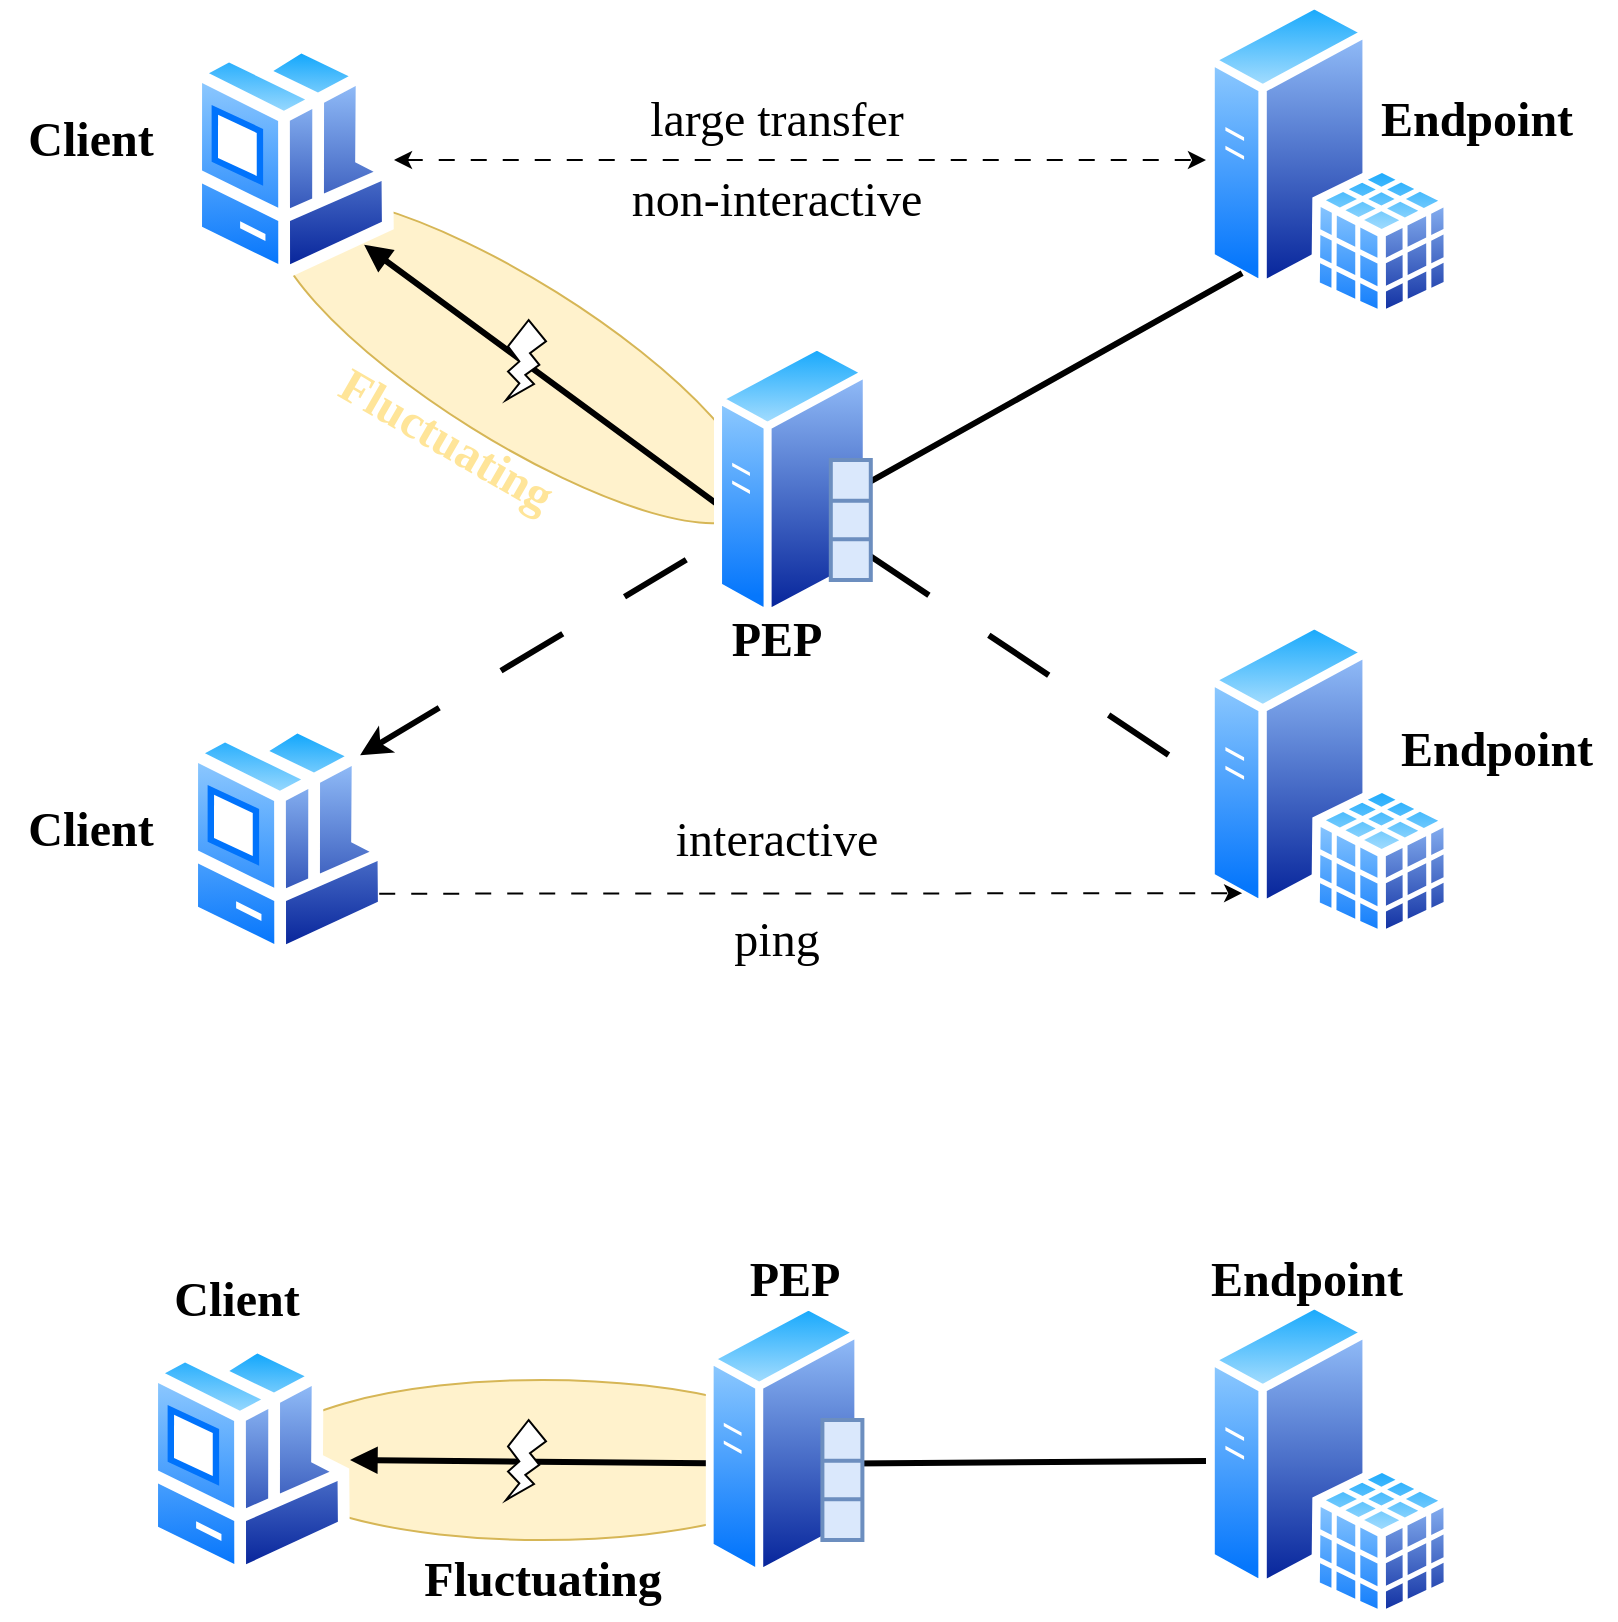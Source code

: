 <mxfile version="24.1.0" type="device">
  <diagram name="Page-1" id="1RzEFaOIlWaM-WirTFdZ">
    <mxGraphModel dx="1306" dy="879" grid="0" gridSize="10" guides="1" tooltips="1" connect="1" arrows="1" fold="1" page="1" pageScale="1" pageWidth="827" pageHeight="1169" math="0" shadow="0">
      <root>
        <mxCell id="0" />
        <mxCell id="1" parent="0" />
        <mxCell id="EIi2rDB1gSw5DZKnVNfG-16" value="" style="ellipse;whiteSpace=wrap;html=1;fontFamily=Times New Roman;fontSize=24;rotation=0;fillColor=#fff2cc;strokeColor=#d6b656;" parent="1" vertex="1">
          <mxGeometry x="148.2" y="900" width="280" height="80" as="geometry" />
        </mxCell>
        <mxCell id="53W-j4bIFkD6rnpGP8-M-22" value="" style="ellipse;whiteSpace=wrap;html=1;fontFamily=Times New Roman;fontSize=24;rotation=32;fillColor=#fff2cc;strokeColor=#d6b656;" parent="1" vertex="1">
          <mxGeometry x="134" y="350" width="280" height="80" as="geometry" />
        </mxCell>
        <mxCell id="53W-j4bIFkD6rnpGP8-M-17" style="edgeStyle=orthogonalEdgeStyle;rounded=0;orthogonalLoop=1;jettySize=auto;html=1;dashed=1;dashPattern=8 8;fontFamily=Times New Roman;fontSize=24;startArrow=classic;startFill=1;" parent="1" source="53W-j4bIFkD6rnpGP8-M-2" target="53W-j4bIFkD6rnpGP8-M-3" edge="1">
          <mxGeometry relative="1" as="geometry" />
        </mxCell>
        <mxCell id="53W-j4bIFkD6rnpGP8-M-19" value="large transfer" style="edgeLabel;html=1;align=center;verticalAlign=middle;resizable=0;points=[];fontSize=24;fontFamily=Times New Roman;" parent="53W-j4bIFkD6rnpGP8-M-17" vertex="1" connectable="0">
          <mxGeometry x="0.163" y="-1" relative="1" as="geometry">
            <mxPoint x="-45" y="-21" as="offset" />
          </mxGeometry>
        </mxCell>
        <mxCell id="53W-j4bIFkD6rnpGP8-M-2" value="" style="aspect=fixed;perimeter=ellipsePerimeter;html=1;align=center;shadow=0;dashed=0;spacingTop=3;image;image=img/lib/active_directory/workstation_client.svg;fontFamily=Times New Roman;" parent="1" vertex="1">
          <mxGeometry x="112" y="230" width="102" height="120" as="geometry" />
        </mxCell>
        <mxCell id="53W-j4bIFkD6rnpGP8-M-3" value="" style="aspect=fixed;perimeter=ellipsePerimeter;html=1;align=center;shadow=0;dashed=0;spacingTop=3;image;image=img/lib/active_directory/sql_server.svg;fontFamily=Times New Roman;" parent="1" vertex="1">
          <mxGeometry x="620" y="210" width="123.2" height="160" as="geometry" />
        </mxCell>
        <mxCell id="53W-j4bIFkD6rnpGP8-M-5" value="" style="aspect=fixed;perimeter=ellipsePerimeter;html=1;align=center;shadow=0;dashed=0;spacingTop=3;image;image=img/lib/active_directory/workstation_client.svg;fontFamily=Times New Roman;" parent="1" vertex="1">
          <mxGeometry x="110" y="570" width="102" height="120" as="geometry" />
        </mxCell>
        <mxCell id="53W-j4bIFkD6rnpGP8-M-6" value="" style="aspect=fixed;perimeter=ellipsePerimeter;html=1;align=center;shadow=0;dashed=0;spacingTop=3;image;image=img/lib/active_directory/sql_server.svg;fontFamily=Times New Roman;" parent="1" vertex="1">
          <mxGeometry x="620" y="520" width="123.2" height="160" as="geometry" />
        </mxCell>
        <mxCell id="53W-j4bIFkD6rnpGP8-M-8" value="&lt;font&gt;&lt;span style=&quot;font-size: 24px;&quot;&gt;&lt;b&gt;Client&lt;/b&gt;&lt;/span&gt;&lt;/font&gt;" style="text;html=1;align=center;verticalAlign=middle;resizable=0;points=[];autosize=1;strokeColor=none;fillColor=none;fontFamily=Times New Roman;" parent="1" vertex="1">
          <mxGeometry x="17" y="605" width="90" height="40" as="geometry" />
        </mxCell>
        <mxCell id="53W-j4bIFkD6rnpGP8-M-9" value="&lt;b style=&quot;border-color: var(--border-color);&quot;&gt;&lt;font style=&quot;border-color: var(--border-color); font-size: 24px;&quot;&gt;Endpoint&lt;/font&gt;&lt;/b&gt;" style="text;html=1;align=center;verticalAlign=middle;resizable=0;points=[];autosize=1;strokeColor=none;fillColor=none;fontFamily=Times New Roman;" parent="1" vertex="1">
          <mxGeometry x="705" y="565" width="120" height="40" as="geometry" />
        </mxCell>
        <mxCell id="53W-j4bIFkD6rnpGP8-M-10" value="&lt;font&gt;&lt;span style=&quot;font-size: 24px;&quot;&gt;&lt;b&gt;Client&lt;/b&gt;&lt;/span&gt;&lt;/font&gt;" style="text;html=1;align=center;verticalAlign=middle;resizable=0;points=[];autosize=1;strokeColor=none;fillColor=none;fontFamily=Times New Roman;" parent="1" vertex="1">
          <mxGeometry x="17" y="260" width="90" height="40" as="geometry" />
        </mxCell>
        <mxCell id="53W-j4bIFkD6rnpGP8-M-11" value="&lt;b&gt;&lt;font style=&quot;font-size: 24px;&quot;&gt;Endpoint&lt;/font&gt;&lt;/b&gt;" style="text;html=1;align=center;verticalAlign=middle;resizable=0;points=[];autosize=1;strokeColor=none;fillColor=none;fontFamily=Times New Roman;" parent="1" vertex="1">
          <mxGeometry x="695" y="250" width="120" height="40" as="geometry" />
        </mxCell>
        <mxCell id="53W-j4bIFkD6rnpGP8-M-13" value="" style="endArrow=none;html=1;rounded=0;fontFamily=Times New Roman;fontSize=24;exitX=1;exitY=0;exitDx=0;exitDy=0;entryX=0;entryY=0.5;entryDx=0;entryDy=0;jumpSize=3;strokeWidth=3;dashed=1;dashPattern=12 12;endFill=0;startArrow=classic;startFill=1;" parent="1" source="53W-j4bIFkD6rnpGP8-M-5" target="53W-j4bIFkD6rnpGP8-M-6" edge="1">
          <mxGeometry width="50" height="50" relative="1" as="geometry">
            <mxPoint x="390" y="520" as="sourcePoint" />
            <mxPoint x="440" y="470" as="targetPoint" />
            <Array as="points">
              <mxPoint x="410" y="460" />
            </Array>
          </mxGeometry>
        </mxCell>
        <mxCell id="53W-j4bIFkD6rnpGP8-M-14" value="" style="endArrow=none;html=1;rounded=0;fontFamily=Times New Roman;fontSize=24;exitX=1;exitY=1;exitDx=0;exitDy=0;entryX=0;entryY=1;entryDx=0;entryDy=0;strokeWidth=3;startArrow=block;startFill=1;endFill=0;" parent="1" source="53W-j4bIFkD6rnpGP8-M-2" target="53W-j4bIFkD6rnpGP8-M-3" edge="1">
          <mxGeometry width="50" height="50" relative="1" as="geometry">
            <mxPoint x="374.0" y="480.0" as="sourcePoint" />
            <mxPoint x="440" y="470" as="targetPoint" />
            <Array as="points">
              <mxPoint x="400" y="480" />
            </Array>
          </mxGeometry>
        </mxCell>
        <mxCell id="53W-j4bIFkD6rnpGP8-M-4" value="" style="aspect=fixed;perimeter=ellipsePerimeter;html=1;align=center;shadow=0;dashed=0;spacingTop=3;image;image=img/lib/active_directory/generic_server.svg;fontFamily=Times New Roman;" parent="1" vertex="1">
          <mxGeometry x="374" y="380" width="78.4" height="140" as="geometry" />
        </mxCell>
        <mxCell id="53W-j4bIFkD6rnpGP8-M-15" value="" style="endArrow=classic;html=1;rounded=0;fontFamily=Times New Roman;fontSize=24;entryX=0;entryY=1;entryDx=0;entryDy=0;exitX=1;exitY=0.75;exitDx=0;exitDy=0;dashed=1;dashPattern=8 8;" parent="1" source="53W-j4bIFkD6rnpGP8-M-5" target="53W-j4bIFkD6rnpGP8-M-6" edge="1">
          <mxGeometry width="50" height="50" relative="1" as="geometry">
            <mxPoint x="390" y="520" as="sourcePoint" />
            <mxPoint x="440" y="470" as="targetPoint" />
          </mxGeometry>
        </mxCell>
        <mxCell id="53W-j4bIFkD6rnpGP8-M-16" value="ping" style="edgeLabel;html=1;align=center;verticalAlign=middle;resizable=0;points=[];fontSize=24;fontFamily=Times New Roman;" parent="53W-j4bIFkD6rnpGP8-M-15" vertex="1" connectable="0">
          <mxGeometry x="0.179" y="-2" relative="1" as="geometry">
            <mxPoint x="-56" y="21" as="offset" />
          </mxGeometry>
        </mxCell>
        <mxCell id="53W-j4bIFkD6rnpGP8-M-20" value="non-interactive" style="text;html=1;align=center;verticalAlign=middle;resizable=0;points=[];autosize=1;strokeColor=none;fillColor=none;fontSize=24;fontFamily=Times New Roman;" parent="1" vertex="1">
          <mxGeometry x="319.8" y="290" width="170" height="40" as="geometry" />
        </mxCell>
        <mxCell id="53W-j4bIFkD6rnpGP8-M-21" value="interactive" style="text;html=1;align=center;verticalAlign=middle;resizable=0;points=[];autosize=1;strokeColor=none;fillColor=none;fontSize=24;fontFamily=Times New Roman;" parent="1" vertex="1">
          <mxGeometry x="344.8" y="610" width="120" height="40" as="geometry" />
        </mxCell>
        <mxCell id="53W-j4bIFkD6rnpGP8-M-7" value="&lt;b&gt;&lt;font style=&quot;font-size: 24px;&quot;&gt;PEP&lt;/font&gt;&lt;/b&gt;" style="text;html=1;align=center;verticalAlign=middle;resizable=0;points=[];autosize=1;strokeColor=none;fillColor=none;fontFamily=Times New Roman;" parent="1" vertex="1">
          <mxGeometry x="369.8" y="510" width="70" height="40" as="geometry" />
        </mxCell>
        <mxCell id="53W-j4bIFkD6rnpGP8-M-24" value="&lt;b style=&quot;&quot;&gt;&lt;font color=&quot;#ffe599&quot;&gt;Fluctuating&lt;/font&gt;&lt;/b&gt;" style="text;html=1;align=center;verticalAlign=middle;resizable=0;points=[];autosize=1;strokeColor=none;fillColor=none;fontSize=24;fontFamily=Times New Roman;rotation=30;shadow=0;" parent="1" vertex="1">
          <mxGeometry x="170" y="410" width="140" height="40" as="geometry" />
        </mxCell>
        <mxCell id="53W-j4bIFkD6rnpGP8-M-28" value="" style="strokeWidth=2;html=1;shape=mxgraph.lean_mapping.buffer_or_safety_stock;shadow=0;fontFamily=Times New Roman;fontSize=24;fillColor=#dae8fc;strokeColor=#6c8ebf;" parent="1" vertex="1">
          <mxGeometry x="432.4" y="440" width="20" height="60" as="geometry" />
        </mxCell>
        <mxCell id="EIi2rDB1gSw5DZKnVNfG-7" value="" style="aspect=fixed;perimeter=ellipsePerimeter;html=1;align=center;shadow=0;dashed=0;spacingTop=3;image;image=img/lib/active_directory/workstation_client.svg;fontFamily=Times New Roman;" parent="1" vertex="1">
          <mxGeometry x="90" y="880" width="102" height="120" as="geometry" />
        </mxCell>
        <mxCell id="EIi2rDB1gSw5DZKnVNfG-8" value="" style="aspect=fixed;perimeter=ellipsePerimeter;html=1;align=center;shadow=0;dashed=0;spacingTop=3;image;image=img/lib/active_directory/sql_server.svg;fontFamily=Times New Roman;" parent="1" vertex="1">
          <mxGeometry x="620" y="860" width="123.2" height="160" as="geometry" />
        </mxCell>
        <mxCell id="EIi2rDB1gSw5DZKnVNfG-9" value="&lt;font&gt;&lt;span style=&quot;font-size: 24px;&quot;&gt;&lt;b&gt;Client&lt;/b&gt;&lt;/span&gt;&lt;/font&gt;" style="text;html=1;align=center;verticalAlign=middle;resizable=0;points=[];autosize=1;strokeColor=none;fillColor=none;fontFamily=Times New Roman;" parent="1" vertex="1">
          <mxGeometry x="90" y="840" width="90" height="40" as="geometry" />
        </mxCell>
        <mxCell id="EIi2rDB1gSw5DZKnVNfG-10" value="&lt;b&gt;&lt;font style=&quot;font-size: 24px;&quot;&gt;Endpoint&lt;/font&gt;&lt;/b&gt;" style="text;html=1;align=center;verticalAlign=middle;resizable=0;points=[];autosize=1;strokeColor=none;fillColor=none;fontFamily=Times New Roman;" parent="1" vertex="1">
          <mxGeometry x="610" y="830" width="120" height="40" as="geometry" />
        </mxCell>
        <mxCell id="EIi2rDB1gSw5DZKnVNfG-11" value="" style="endArrow=none;html=1;rounded=0;fontFamily=Times New Roman;fontSize=24;exitX=1;exitY=0.5;exitDx=0;exitDy=0;strokeWidth=3;startArrow=block;startFill=1;endFill=0;" parent="1" source="EIi2rDB1gSw5DZKnVNfG-7" target="EIi2rDB1gSw5DZKnVNfG-8" edge="1">
          <mxGeometry width="50" height="50" relative="1" as="geometry">
            <mxPoint x="372.0" y="1090.0" as="sourcePoint" />
            <mxPoint x="438" y="1080" as="targetPoint" />
            <Array as="points">
              <mxPoint x="410" y="942" />
            </Array>
          </mxGeometry>
        </mxCell>
        <mxCell id="EIi2rDB1gSw5DZKnVNfG-12" value="" style="aspect=fixed;perimeter=ellipsePerimeter;html=1;align=center;shadow=0;dashed=0;spacingTop=3;image;image=img/lib/active_directory/generic_server.svg;fontFamily=Times New Roman;" parent="1" vertex="1">
          <mxGeometry x="369.8" y="860" width="78.4" height="140" as="geometry" />
        </mxCell>
        <mxCell id="EIi2rDB1gSw5DZKnVNfG-13" value="" style="strokeWidth=2;html=1;shape=mxgraph.lean_mapping.buffer_or_safety_stock;shadow=0;fontFamily=Times New Roman;fontSize=24;fillColor=#dae8fc;strokeColor=#6c8ebf;" parent="1" vertex="1">
          <mxGeometry x="428.2" y="920" width="20" height="60" as="geometry" />
        </mxCell>
        <mxCell id="EIi2rDB1gSw5DZKnVNfG-17" value="&lt;b style=&quot;&quot;&gt;Fluctuating&lt;/b&gt;" style="text;html=1;align=center;verticalAlign=middle;resizable=0;points=[];autosize=1;strokeColor=none;fillColor=none;fontSize=24;fontFamily=Times New Roman;rotation=0;shadow=0;" parent="1" vertex="1">
          <mxGeometry x="218.2" y="980" width="140" height="40" as="geometry" />
        </mxCell>
        <mxCell id="EIi2rDB1gSw5DZKnVNfG-18" value="&lt;b&gt;&lt;font style=&quot;font-size: 24px;&quot;&gt;PEP&lt;/font&gt;&lt;/b&gt;" style="text;html=1;align=center;verticalAlign=middle;resizable=0;points=[];autosize=1;strokeColor=none;fillColor=none;fontFamily=Times New Roman;" parent="1" vertex="1">
          <mxGeometry x="379" y="830" width="70" height="40" as="geometry" />
        </mxCell>
        <mxCell id="EIi2rDB1gSw5DZKnVNfG-19" value="" style="verticalLabelPosition=bottom;verticalAlign=top;html=1;shape=mxgraph.basic.flash" parent="1" vertex="1">
          <mxGeometry x="270" y="920" width="20" height="40" as="geometry" />
        </mxCell>
        <mxCell id="EIi2rDB1gSw5DZKnVNfG-20" value="" style="verticalLabelPosition=bottom;verticalAlign=top;html=1;shape=mxgraph.basic.flash" parent="1" vertex="1">
          <mxGeometry x="270" y="370" width="20" height="40" as="geometry" />
        </mxCell>
      </root>
    </mxGraphModel>
  </diagram>
</mxfile>
